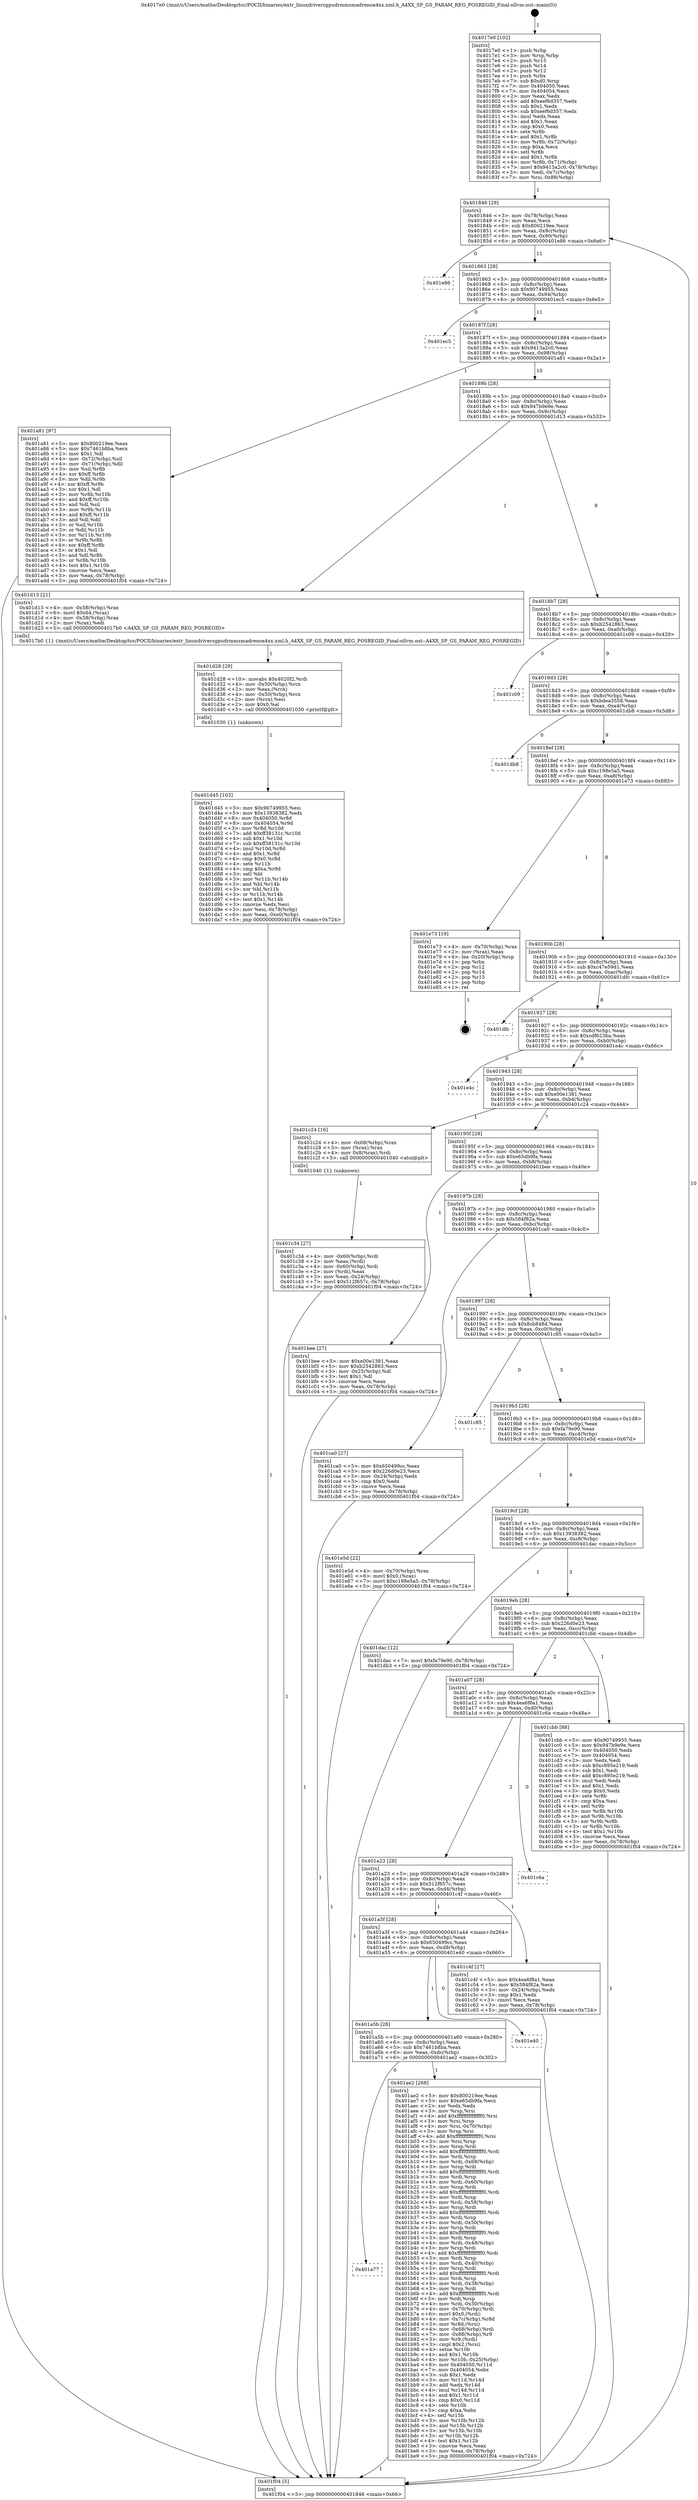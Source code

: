 digraph "0x4017e0" {
  label = "0x4017e0 (/mnt/c/Users/mathe/Desktop/tcc/POCII/binaries/extr_linuxdriversgpudrmmsmadrenoa4xx.xml.h_A4XX_SP_GS_PARAM_REG_POSREGID_Final-ollvm.out::main(0))"
  labelloc = "t"
  node[shape=record]

  Entry [label="",width=0.3,height=0.3,shape=circle,fillcolor=black,style=filled]
  "0x401846" [label="{
     0x401846 [29]\l
     | [instrs]\l
     &nbsp;&nbsp;0x401846 \<+3\>: mov -0x78(%rbp),%eax\l
     &nbsp;&nbsp;0x401849 \<+2\>: mov %eax,%ecx\l
     &nbsp;&nbsp;0x40184b \<+6\>: sub $0x800219ee,%ecx\l
     &nbsp;&nbsp;0x401851 \<+6\>: mov %eax,-0x8c(%rbp)\l
     &nbsp;&nbsp;0x401857 \<+6\>: mov %ecx,-0x90(%rbp)\l
     &nbsp;&nbsp;0x40185d \<+6\>: je 0000000000401e86 \<main+0x6a6\>\l
  }"]
  "0x401e86" [label="{
     0x401e86\l
  }", style=dashed]
  "0x401863" [label="{
     0x401863 [28]\l
     | [instrs]\l
     &nbsp;&nbsp;0x401863 \<+5\>: jmp 0000000000401868 \<main+0x88\>\l
     &nbsp;&nbsp;0x401868 \<+6\>: mov -0x8c(%rbp),%eax\l
     &nbsp;&nbsp;0x40186e \<+5\>: sub $0x90749955,%eax\l
     &nbsp;&nbsp;0x401873 \<+6\>: mov %eax,-0x94(%rbp)\l
     &nbsp;&nbsp;0x401879 \<+6\>: je 0000000000401ec5 \<main+0x6e5\>\l
  }"]
  Exit [label="",width=0.3,height=0.3,shape=circle,fillcolor=black,style=filled,peripheries=2]
  "0x401ec5" [label="{
     0x401ec5\l
  }", style=dashed]
  "0x40187f" [label="{
     0x40187f [28]\l
     | [instrs]\l
     &nbsp;&nbsp;0x40187f \<+5\>: jmp 0000000000401884 \<main+0xa4\>\l
     &nbsp;&nbsp;0x401884 \<+6\>: mov -0x8c(%rbp),%eax\l
     &nbsp;&nbsp;0x40188a \<+5\>: sub $0x9413a2c0,%eax\l
     &nbsp;&nbsp;0x40188f \<+6\>: mov %eax,-0x98(%rbp)\l
     &nbsp;&nbsp;0x401895 \<+6\>: je 0000000000401a81 \<main+0x2a1\>\l
  }"]
  "0x401d45" [label="{
     0x401d45 [103]\l
     | [instrs]\l
     &nbsp;&nbsp;0x401d45 \<+5\>: mov $0x90749955,%esi\l
     &nbsp;&nbsp;0x401d4a \<+5\>: mov $0x13938382,%edx\l
     &nbsp;&nbsp;0x401d4f \<+8\>: mov 0x404050,%r8d\l
     &nbsp;&nbsp;0x401d57 \<+8\>: mov 0x404054,%r9d\l
     &nbsp;&nbsp;0x401d5f \<+3\>: mov %r8d,%r10d\l
     &nbsp;&nbsp;0x401d62 \<+7\>: add $0xff38131c,%r10d\l
     &nbsp;&nbsp;0x401d69 \<+4\>: sub $0x1,%r10d\l
     &nbsp;&nbsp;0x401d6d \<+7\>: sub $0xff38131c,%r10d\l
     &nbsp;&nbsp;0x401d74 \<+4\>: imul %r10d,%r8d\l
     &nbsp;&nbsp;0x401d78 \<+4\>: and $0x1,%r8d\l
     &nbsp;&nbsp;0x401d7c \<+4\>: cmp $0x0,%r8d\l
     &nbsp;&nbsp;0x401d80 \<+4\>: sete %r11b\l
     &nbsp;&nbsp;0x401d84 \<+4\>: cmp $0xa,%r9d\l
     &nbsp;&nbsp;0x401d88 \<+3\>: setl %bl\l
     &nbsp;&nbsp;0x401d8b \<+3\>: mov %r11b,%r14b\l
     &nbsp;&nbsp;0x401d8e \<+3\>: and %bl,%r14b\l
     &nbsp;&nbsp;0x401d91 \<+3\>: xor %bl,%r11b\l
     &nbsp;&nbsp;0x401d94 \<+3\>: or %r11b,%r14b\l
     &nbsp;&nbsp;0x401d97 \<+4\>: test $0x1,%r14b\l
     &nbsp;&nbsp;0x401d9b \<+3\>: cmovne %edx,%esi\l
     &nbsp;&nbsp;0x401d9e \<+3\>: mov %esi,-0x78(%rbp)\l
     &nbsp;&nbsp;0x401da1 \<+6\>: mov %eax,-0xe0(%rbp)\l
     &nbsp;&nbsp;0x401da7 \<+5\>: jmp 0000000000401f04 \<main+0x724\>\l
  }"]
  "0x401a81" [label="{
     0x401a81 [97]\l
     | [instrs]\l
     &nbsp;&nbsp;0x401a81 \<+5\>: mov $0x800219ee,%eax\l
     &nbsp;&nbsp;0x401a86 \<+5\>: mov $0x7461b8ba,%ecx\l
     &nbsp;&nbsp;0x401a8b \<+2\>: mov $0x1,%dl\l
     &nbsp;&nbsp;0x401a8d \<+4\>: mov -0x72(%rbp),%sil\l
     &nbsp;&nbsp;0x401a91 \<+4\>: mov -0x71(%rbp),%dil\l
     &nbsp;&nbsp;0x401a95 \<+3\>: mov %sil,%r8b\l
     &nbsp;&nbsp;0x401a98 \<+4\>: xor $0xff,%r8b\l
     &nbsp;&nbsp;0x401a9c \<+3\>: mov %dil,%r9b\l
     &nbsp;&nbsp;0x401a9f \<+4\>: xor $0xff,%r9b\l
     &nbsp;&nbsp;0x401aa3 \<+3\>: xor $0x1,%dl\l
     &nbsp;&nbsp;0x401aa6 \<+3\>: mov %r8b,%r10b\l
     &nbsp;&nbsp;0x401aa9 \<+4\>: and $0xff,%r10b\l
     &nbsp;&nbsp;0x401aad \<+3\>: and %dl,%sil\l
     &nbsp;&nbsp;0x401ab0 \<+3\>: mov %r9b,%r11b\l
     &nbsp;&nbsp;0x401ab3 \<+4\>: and $0xff,%r11b\l
     &nbsp;&nbsp;0x401ab7 \<+3\>: and %dl,%dil\l
     &nbsp;&nbsp;0x401aba \<+3\>: or %sil,%r10b\l
     &nbsp;&nbsp;0x401abd \<+3\>: or %dil,%r11b\l
     &nbsp;&nbsp;0x401ac0 \<+3\>: xor %r11b,%r10b\l
     &nbsp;&nbsp;0x401ac3 \<+3\>: or %r9b,%r8b\l
     &nbsp;&nbsp;0x401ac6 \<+4\>: xor $0xff,%r8b\l
     &nbsp;&nbsp;0x401aca \<+3\>: or $0x1,%dl\l
     &nbsp;&nbsp;0x401acd \<+3\>: and %dl,%r8b\l
     &nbsp;&nbsp;0x401ad0 \<+3\>: or %r8b,%r10b\l
     &nbsp;&nbsp;0x401ad3 \<+4\>: test $0x1,%r10b\l
     &nbsp;&nbsp;0x401ad7 \<+3\>: cmovne %ecx,%eax\l
     &nbsp;&nbsp;0x401ada \<+3\>: mov %eax,-0x78(%rbp)\l
     &nbsp;&nbsp;0x401add \<+5\>: jmp 0000000000401f04 \<main+0x724\>\l
  }"]
  "0x40189b" [label="{
     0x40189b [28]\l
     | [instrs]\l
     &nbsp;&nbsp;0x40189b \<+5\>: jmp 00000000004018a0 \<main+0xc0\>\l
     &nbsp;&nbsp;0x4018a0 \<+6\>: mov -0x8c(%rbp),%eax\l
     &nbsp;&nbsp;0x4018a6 \<+5\>: sub $0x947b9e9e,%eax\l
     &nbsp;&nbsp;0x4018ab \<+6\>: mov %eax,-0x9c(%rbp)\l
     &nbsp;&nbsp;0x4018b1 \<+6\>: je 0000000000401d13 \<main+0x533\>\l
  }"]
  "0x401f04" [label="{
     0x401f04 [5]\l
     | [instrs]\l
     &nbsp;&nbsp;0x401f04 \<+5\>: jmp 0000000000401846 \<main+0x66\>\l
  }"]
  "0x4017e0" [label="{
     0x4017e0 [102]\l
     | [instrs]\l
     &nbsp;&nbsp;0x4017e0 \<+1\>: push %rbp\l
     &nbsp;&nbsp;0x4017e1 \<+3\>: mov %rsp,%rbp\l
     &nbsp;&nbsp;0x4017e4 \<+2\>: push %r15\l
     &nbsp;&nbsp;0x4017e6 \<+2\>: push %r14\l
     &nbsp;&nbsp;0x4017e8 \<+2\>: push %r12\l
     &nbsp;&nbsp;0x4017ea \<+1\>: push %rbx\l
     &nbsp;&nbsp;0x4017eb \<+7\>: sub $0xd0,%rsp\l
     &nbsp;&nbsp;0x4017f2 \<+7\>: mov 0x404050,%eax\l
     &nbsp;&nbsp;0x4017f9 \<+7\>: mov 0x404054,%ecx\l
     &nbsp;&nbsp;0x401800 \<+2\>: mov %eax,%edx\l
     &nbsp;&nbsp;0x401802 \<+6\>: add $0xeef6d357,%edx\l
     &nbsp;&nbsp;0x401808 \<+3\>: sub $0x1,%edx\l
     &nbsp;&nbsp;0x40180b \<+6\>: sub $0xeef6d357,%edx\l
     &nbsp;&nbsp;0x401811 \<+3\>: imul %edx,%eax\l
     &nbsp;&nbsp;0x401814 \<+3\>: and $0x1,%eax\l
     &nbsp;&nbsp;0x401817 \<+3\>: cmp $0x0,%eax\l
     &nbsp;&nbsp;0x40181a \<+4\>: sete %r8b\l
     &nbsp;&nbsp;0x40181e \<+4\>: and $0x1,%r8b\l
     &nbsp;&nbsp;0x401822 \<+4\>: mov %r8b,-0x72(%rbp)\l
     &nbsp;&nbsp;0x401826 \<+3\>: cmp $0xa,%ecx\l
     &nbsp;&nbsp;0x401829 \<+4\>: setl %r8b\l
     &nbsp;&nbsp;0x40182d \<+4\>: and $0x1,%r8b\l
     &nbsp;&nbsp;0x401831 \<+4\>: mov %r8b,-0x71(%rbp)\l
     &nbsp;&nbsp;0x401835 \<+7\>: movl $0x9413a2c0,-0x78(%rbp)\l
     &nbsp;&nbsp;0x40183c \<+3\>: mov %edi,-0x7c(%rbp)\l
     &nbsp;&nbsp;0x40183f \<+7\>: mov %rsi,-0x88(%rbp)\l
  }"]
  "0x401d28" [label="{
     0x401d28 [29]\l
     | [instrs]\l
     &nbsp;&nbsp;0x401d28 \<+10\>: movabs $0x4020f2,%rdi\l
     &nbsp;&nbsp;0x401d32 \<+4\>: mov -0x50(%rbp),%rcx\l
     &nbsp;&nbsp;0x401d36 \<+2\>: mov %eax,(%rcx)\l
     &nbsp;&nbsp;0x401d38 \<+4\>: mov -0x50(%rbp),%rcx\l
     &nbsp;&nbsp;0x401d3c \<+2\>: mov (%rcx),%esi\l
     &nbsp;&nbsp;0x401d3e \<+2\>: mov $0x0,%al\l
     &nbsp;&nbsp;0x401d40 \<+5\>: call 0000000000401030 \<printf@plt\>\l
     | [calls]\l
     &nbsp;&nbsp;0x401030 \{1\} (unknown)\l
  }"]
  "0x401d13" [label="{
     0x401d13 [21]\l
     | [instrs]\l
     &nbsp;&nbsp;0x401d13 \<+4\>: mov -0x58(%rbp),%rax\l
     &nbsp;&nbsp;0x401d17 \<+6\>: movl $0x64,(%rax)\l
     &nbsp;&nbsp;0x401d1d \<+4\>: mov -0x58(%rbp),%rax\l
     &nbsp;&nbsp;0x401d21 \<+2\>: mov (%rax),%edi\l
     &nbsp;&nbsp;0x401d23 \<+5\>: call 00000000004017b0 \<A4XX_SP_GS_PARAM_REG_POSREGID\>\l
     | [calls]\l
     &nbsp;&nbsp;0x4017b0 \{1\} (/mnt/c/Users/mathe/Desktop/tcc/POCII/binaries/extr_linuxdriversgpudrmmsmadrenoa4xx.xml.h_A4XX_SP_GS_PARAM_REG_POSREGID_Final-ollvm.out::A4XX_SP_GS_PARAM_REG_POSREGID)\l
  }"]
  "0x4018b7" [label="{
     0x4018b7 [28]\l
     | [instrs]\l
     &nbsp;&nbsp;0x4018b7 \<+5\>: jmp 00000000004018bc \<main+0xdc\>\l
     &nbsp;&nbsp;0x4018bc \<+6\>: mov -0x8c(%rbp),%eax\l
     &nbsp;&nbsp;0x4018c2 \<+5\>: sub $0xb2542863,%eax\l
     &nbsp;&nbsp;0x4018c7 \<+6\>: mov %eax,-0xa0(%rbp)\l
     &nbsp;&nbsp;0x4018cd \<+6\>: je 0000000000401c09 \<main+0x429\>\l
  }"]
  "0x401c34" [label="{
     0x401c34 [27]\l
     | [instrs]\l
     &nbsp;&nbsp;0x401c34 \<+4\>: mov -0x60(%rbp),%rdi\l
     &nbsp;&nbsp;0x401c38 \<+2\>: mov %eax,(%rdi)\l
     &nbsp;&nbsp;0x401c3a \<+4\>: mov -0x60(%rbp),%rdi\l
     &nbsp;&nbsp;0x401c3e \<+2\>: mov (%rdi),%eax\l
     &nbsp;&nbsp;0x401c40 \<+3\>: mov %eax,-0x24(%rbp)\l
     &nbsp;&nbsp;0x401c43 \<+7\>: movl $0x512f657c,-0x78(%rbp)\l
     &nbsp;&nbsp;0x401c4a \<+5\>: jmp 0000000000401f04 \<main+0x724\>\l
  }"]
  "0x401c09" [label="{
     0x401c09\l
  }", style=dashed]
  "0x4018d3" [label="{
     0x4018d3 [28]\l
     | [instrs]\l
     &nbsp;&nbsp;0x4018d3 \<+5\>: jmp 00000000004018d8 \<main+0xf8\>\l
     &nbsp;&nbsp;0x4018d8 \<+6\>: mov -0x8c(%rbp),%eax\l
     &nbsp;&nbsp;0x4018de \<+5\>: sub $0xbdea3558,%eax\l
     &nbsp;&nbsp;0x4018e3 \<+6\>: mov %eax,-0xa4(%rbp)\l
     &nbsp;&nbsp;0x4018e9 \<+6\>: je 0000000000401db8 \<main+0x5d8\>\l
  }"]
  "0x401a77" [label="{
     0x401a77\l
  }", style=dashed]
  "0x401db8" [label="{
     0x401db8\l
  }", style=dashed]
  "0x4018ef" [label="{
     0x4018ef [28]\l
     | [instrs]\l
     &nbsp;&nbsp;0x4018ef \<+5\>: jmp 00000000004018f4 \<main+0x114\>\l
     &nbsp;&nbsp;0x4018f4 \<+6\>: mov -0x8c(%rbp),%eax\l
     &nbsp;&nbsp;0x4018fa \<+5\>: sub $0xc198e5a5,%eax\l
     &nbsp;&nbsp;0x4018ff \<+6\>: mov %eax,-0xa8(%rbp)\l
     &nbsp;&nbsp;0x401905 \<+6\>: je 0000000000401e73 \<main+0x693\>\l
  }"]
  "0x401ae2" [label="{
     0x401ae2 [268]\l
     | [instrs]\l
     &nbsp;&nbsp;0x401ae2 \<+5\>: mov $0x800219ee,%eax\l
     &nbsp;&nbsp;0x401ae7 \<+5\>: mov $0xe65db9fa,%ecx\l
     &nbsp;&nbsp;0x401aec \<+2\>: xor %edx,%edx\l
     &nbsp;&nbsp;0x401aee \<+3\>: mov %rsp,%rsi\l
     &nbsp;&nbsp;0x401af1 \<+4\>: add $0xfffffffffffffff0,%rsi\l
     &nbsp;&nbsp;0x401af5 \<+3\>: mov %rsi,%rsp\l
     &nbsp;&nbsp;0x401af8 \<+4\>: mov %rsi,-0x70(%rbp)\l
     &nbsp;&nbsp;0x401afc \<+3\>: mov %rsp,%rsi\l
     &nbsp;&nbsp;0x401aff \<+4\>: add $0xfffffffffffffff0,%rsi\l
     &nbsp;&nbsp;0x401b03 \<+3\>: mov %rsi,%rsp\l
     &nbsp;&nbsp;0x401b06 \<+3\>: mov %rsp,%rdi\l
     &nbsp;&nbsp;0x401b09 \<+4\>: add $0xfffffffffffffff0,%rdi\l
     &nbsp;&nbsp;0x401b0d \<+3\>: mov %rdi,%rsp\l
     &nbsp;&nbsp;0x401b10 \<+4\>: mov %rdi,-0x68(%rbp)\l
     &nbsp;&nbsp;0x401b14 \<+3\>: mov %rsp,%rdi\l
     &nbsp;&nbsp;0x401b17 \<+4\>: add $0xfffffffffffffff0,%rdi\l
     &nbsp;&nbsp;0x401b1b \<+3\>: mov %rdi,%rsp\l
     &nbsp;&nbsp;0x401b1e \<+4\>: mov %rdi,-0x60(%rbp)\l
     &nbsp;&nbsp;0x401b22 \<+3\>: mov %rsp,%rdi\l
     &nbsp;&nbsp;0x401b25 \<+4\>: add $0xfffffffffffffff0,%rdi\l
     &nbsp;&nbsp;0x401b29 \<+3\>: mov %rdi,%rsp\l
     &nbsp;&nbsp;0x401b2c \<+4\>: mov %rdi,-0x58(%rbp)\l
     &nbsp;&nbsp;0x401b30 \<+3\>: mov %rsp,%rdi\l
     &nbsp;&nbsp;0x401b33 \<+4\>: add $0xfffffffffffffff0,%rdi\l
     &nbsp;&nbsp;0x401b37 \<+3\>: mov %rdi,%rsp\l
     &nbsp;&nbsp;0x401b3a \<+4\>: mov %rdi,-0x50(%rbp)\l
     &nbsp;&nbsp;0x401b3e \<+3\>: mov %rsp,%rdi\l
     &nbsp;&nbsp;0x401b41 \<+4\>: add $0xfffffffffffffff0,%rdi\l
     &nbsp;&nbsp;0x401b45 \<+3\>: mov %rdi,%rsp\l
     &nbsp;&nbsp;0x401b48 \<+4\>: mov %rdi,-0x48(%rbp)\l
     &nbsp;&nbsp;0x401b4c \<+3\>: mov %rsp,%rdi\l
     &nbsp;&nbsp;0x401b4f \<+4\>: add $0xfffffffffffffff0,%rdi\l
     &nbsp;&nbsp;0x401b53 \<+3\>: mov %rdi,%rsp\l
     &nbsp;&nbsp;0x401b56 \<+4\>: mov %rdi,-0x40(%rbp)\l
     &nbsp;&nbsp;0x401b5a \<+3\>: mov %rsp,%rdi\l
     &nbsp;&nbsp;0x401b5d \<+4\>: add $0xfffffffffffffff0,%rdi\l
     &nbsp;&nbsp;0x401b61 \<+3\>: mov %rdi,%rsp\l
     &nbsp;&nbsp;0x401b64 \<+4\>: mov %rdi,-0x38(%rbp)\l
     &nbsp;&nbsp;0x401b68 \<+3\>: mov %rsp,%rdi\l
     &nbsp;&nbsp;0x401b6b \<+4\>: add $0xfffffffffffffff0,%rdi\l
     &nbsp;&nbsp;0x401b6f \<+3\>: mov %rdi,%rsp\l
     &nbsp;&nbsp;0x401b72 \<+4\>: mov %rdi,-0x30(%rbp)\l
     &nbsp;&nbsp;0x401b76 \<+4\>: mov -0x70(%rbp),%rdi\l
     &nbsp;&nbsp;0x401b7a \<+6\>: movl $0x0,(%rdi)\l
     &nbsp;&nbsp;0x401b80 \<+4\>: mov -0x7c(%rbp),%r8d\l
     &nbsp;&nbsp;0x401b84 \<+3\>: mov %r8d,(%rsi)\l
     &nbsp;&nbsp;0x401b87 \<+4\>: mov -0x68(%rbp),%rdi\l
     &nbsp;&nbsp;0x401b8b \<+7\>: mov -0x88(%rbp),%r9\l
     &nbsp;&nbsp;0x401b92 \<+3\>: mov %r9,(%rdi)\l
     &nbsp;&nbsp;0x401b95 \<+3\>: cmpl $0x2,(%rsi)\l
     &nbsp;&nbsp;0x401b98 \<+4\>: setne %r10b\l
     &nbsp;&nbsp;0x401b9c \<+4\>: and $0x1,%r10b\l
     &nbsp;&nbsp;0x401ba0 \<+4\>: mov %r10b,-0x25(%rbp)\l
     &nbsp;&nbsp;0x401ba4 \<+8\>: mov 0x404050,%r11d\l
     &nbsp;&nbsp;0x401bac \<+7\>: mov 0x404054,%ebx\l
     &nbsp;&nbsp;0x401bb3 \<+3\>: sub $0x1,%edx\l
     &nbsp;&nbsp;0x401bb6 \<+3\>: mov %r11d,%r14d\l
     &nbsp;&nbsp;0x401bb9 \<+3\>: add %edx,%r14d\l
     &nbsp;&nbsp;0x401bbc \<+4\>: imul %r14d,%r11d\l
     &nbsp;&nbsp;0x401bc0 \<+4\>: and $0x1,%r11d\l
     &nbsp;&nbsp;0x401bc4 \<+4\>: cmp $0x0,%r11d\l
     &nbsp;&nbsp;0x401bc8 \<+4\>: sete %r10b\l
     &nbsp;&nbsp;0x401bcc \<+3\>: cmp $0xa,%ebx\l
     &nbsp;&nbsp;0x401bcf \<+4\>: setl %r15b\l
     &nbsp;&nbsp;0x401bd3 \<+3\>: mov %r10b,%r12b\l
     &nbsp;&nbsp;0x401bd6 \<+3\>: and %r15b,%r12b\l
     &nbsp;&nbsp;0x401bd9 \<+3\>: xor %r15b,%r10b\l
     &nbsp;&nbsp;0x401bdc \<+3\>: or %r10b,%r12b\l
     &nbsp;&nbsp;0x401bdf \<+4\>: test $0x1,%r12b\l
     &nbsp;&nbsp;0x401be3 \<+3\>: cmovne %ecx,%eax\l
     &nbsp;&nbsp;0x401be6 \<+3\>: mov %eax,-0x78(%rbp)\l
     &nbsp;&nbsp;0x401be9 \<+5\>: jmp 0000000000401f04 \<main+0x724\>\l
  }"]
  "0x401e73" [label="{
     0x401e73 [19]\l
     | [instrs]\l
     &nbsp;&nbsp;0x401e73 \<+4\>: mov -0x70(%rbp),%rax\l
     &nbsp;&nbsp;0x401e77 \<+2\>: mov (%rax),%eax\l
     &nbsp;&nbsp;0x401e79 \<+4\>: lea -0x20(%rbp),%rsp\l
     &nbsp;&nbsp;0x401e7d \<+1\>: pop %rbx\l
     &nbsp;&nbsp;0x401e7e \<+2\>: pop %r12\l
     &nbsp;&nbsp;0x401e80 \<+2\>: pop %r14\l
     &nbsp;&nbsp;0x401e82 \<+2\>: pop %r15\l
     &nbsp;&nbsp;0x401e84 \<+1\>: pop %rbp\l
     &nbsp;&nbsp;0x401e85 \<+1\>: ret\l
  }"]
  "0x40190b" [label="{
     0x40190b [28]\l
     | [instrs]\l
     &nbsp;&nbsp;0x40190b \<+5\>: jmp 0000000000401910 \<main+0x130\>\l
     &nbsp;&nbsp;0x401910 \<+6\>: mov -0x8c(%rbp),%eax\l
     &nbsp;&nbsp;0x401916 \<+5\>: sub $0xc47e59d1,%eax\l
     &nbsp;&nbsp;0x40191b \<+6\>: mov %eax,-0xac(%rbp)\l
     &nbsp;&nbsp;0x401921 \<+6\>: je 0000000000401dfc \<main+0x61c\>\l
  }"]
  "0x401a5b" [label="{
     0x401a5b [28]\l
     | [instrs]\l
     &nbsp;&nbsp;0x401a5b \<+5\>: jmp 0000000000401a60 \<main+0x280\>\l
     &nbsp;&nbsp;0x401a60 \<+6\>: mov -0x8c(%rbp),%eax\l
     &nbsp;&nbsp;0x401a66 \<+5\>: sub $0x7461b8ba,%eax\l
     &nbsp;&nbsp;0x401a6b \<+6\>: mov %eax,-0xdc(%rbp)\l
     &nbsp;&nbsp;0x401a71 \<+6\>: je 0000000000401ae2 \<main+0x302\>\l
  }"]
  "0x401dfc" [label="{
     0x401dfc\l
  }", style=dashed]
  "0x401927" [label="{
     0x401927 [28]\l
     | [instrs]\l
     &nbsp;&nbsp;0x401927 \<+5\>: jmp 000000000040192c \<main+0x14c\>\l
     &nbsp;&nbsp;0x40192c \<+6\>: mov -0x8c(%rbp),%eax\l
     &nbsp;&nbsp;0x401932 \<+5\>: sub $0xcdf623ba,%eax\l
     &nbsp;&nbsp;0x401937 \<+6\>: mov %eax,-0xb0(%rbp)\l
     &nbsp;&nbsp;0x40193d \<+6\>: je 0000000000401e4c \<main+0x66c\>\l
  }"]
  "0x401e40" [label="{
     0x401e40\l
  }", style=dashed]
  "0x401e4c" [label="{
     0x401e4c\l
  }", style=dashed]
  "0x401943" [label="{
     0x401943 [28]\l
     | [instrs]\l
     &nbsp;&nbsp;0x401943 \<+5\>: jmp 0000000000401948 \<main+0x168\>\l
     &nbsp;&nbsp;0x401948 \<+6\>: mov -0x8c(%rbp),%eax\l
     &nbsp;&nbsp;0x40194e \<+5\>: sub $0xe00e1381,%eax\l
     &nbsp;&nbsp;0x401953 \<+6\>: mov %eax,-0xb4(%rbp)\l
     &nbsp;&nbsp;0x401959 \<+6\>: je 0000000000401c24 \<main+0x444\>\l
  }"]
  "0x401a3f" [label="{
     0x401a3f [28]\l
     | [instrs]\l
     &nbsp;&nbsp;0x401a3f \<+5\>: jmp 0000000000401a44 \<main+0x264\>\l
     &nbsp;&nbsp;0x401a44 \<+6\>: mov -0x8c(%rbp),%eax\l
     &nbsp;&nbsp;0x401a4a \<+5\>: sub $0x650499cc,%eax\l
     &nbsp;&nbsp;0x401a4f \<+6\>: mov %eax,-0xd8(%rbp)\l
     &nbsp;&nbsp;0x401a55 \<+6\>: je 0000000000401e40 \<main+0x660\>\l
  }"]
  "0x401c24" [label="{
     0x401c24 [16]\l
     | [instrs]\l
     &nbsp;&nbsp;0x401c24 \<+4\>: mov -0x68(%rbp),%rax\l
     &nbsp;&nbsp;0x401c28 \<+3\>: mov (%rax),%rax\l
     &nbsp;&nbsp;0x401c2b \<+4\>: mov 0x8(%rax),%rdi\l
     &nbsp;&nbsp;0x401c2f \<+5\>: call 0000000000401040 \<atoi@plt\>\l
     | [calls]\l
     &nbsp;&nbsp;0x401040 \{1\} (unknown)\l
  }"]
  "0x40195f" [label="{
     0x40195f [28]\l
     | [instrs]\l
     &nbsp;&nbsp;0x40195f \<+5\>: jmp 0000000000401964 \<main+0x184\>\l
     &nbsp;&nbsp;0x401964 \<+6\>: mov -0x8c(%rbp),%eax\l
     &nbsp;&nbsp;0x40196a \<+5\>: sub $0xe65db9fa,%eax\l
     &nbsp;&nbsp;0x40196f \<+6\>: mov %eax,-0xb8(%rbp)\l
     &nbsp;&nbsp;0x401975 \<+6\>: je 0000000000401bee \<main+0x40e\>\l
  }"]
  "0x401c4f" [label="{
     0x401c4f [27]\l
     | [instrs]\l
     &nbsp;&nbsp;0x401c4f \<+5\>: mov $0x4ea6f8a1,%eax\l
     &nbsp;&nbsp;0x401c54 \<+5\>: mov $0x584f82a,%ecx\l
     &nbsp;&nbsp;0x401c59 \<+3\>: mov -0x24(%rbp),%edx\l
     &nbsp;&nbsp;0x401c5c \<+3\>: cmp $0x1,%edx\l
     &nbsp;&nbsp;0x401c5f \<+3\>: cmovl %ecx,%eax\l
     &nbsp;&nbsp;0x401c62 \<+3\>: mov %eax,-0x78(%rbp)\l
     &nbsp;&nbsp;0x401c65 \<+5\>: jmp 0000000000401f04 \<main+0x724\>\l
  }"]
  "0x401bee" [label="{
     0x401bee [27]\l
     | [instrs]\l
     &nbsp;&nbsp;0x401bee \<+5\>: mov $0xe00e1381,%eax\l
     &nbsp;&nbsp;0x401bf3 \<+5\>: mov $0xb2542863,%ecx\l
     &nbsp;&nbsp;0x401bf8 \<+3\>: mov -0x25(%rbp),%dl\l
     &nbsp;&nbsp;0x401bfb \<+3\>: test $0x1,%dl\l
     &nbsp;&nbsp;0x401bfe \<+3\>: cmovne %ecx,%eax\l
     &nbsp;&nbsp;0x401c01 \<+3\>: mov %eax,-0x78(%rbp)\l
     &nbsp;&nbsp;0x401c04 \<+5\>: jmp 0000000000401f04 \<main+0x724\>\l
  }"]
  "0x40197b" [label="{
     0x40197b [28]\l
     | [instrs]\l
     &nbsp;&nbsp;0x40197b \<+5\>: jmp 0000000000401980 \<main+0x1a0\>\l
     &nbsp;&nbsp;0x401980 \<+6\>: mov -0x8c(%rbp),%eax\l
     &nbsp;&nbsp;0x401986 \<+5\>: sub $0x584f82a,%eax\l
     &nbsp;&nbsp;0x40198b \<+6\>: mov %eax,-0xbc(%rbp)\l
     &nbsp;&nbsp;0x401991 \<+6\>: je 0000000000401ca0 \<main+0x4c0\>\l
  }"]
  "0x401a23" [label="{
     0x401a23 [28]\l
     | [instrs]\l
     &nbsp;&nbsp;0x401a23 \<+5\>: jmp 0000000000401a28 \<main+0x248\>\l
     &nbsp;&nbsp;0x401a28 \<+6\>: mov -0x8c(%rbp),%eax\l
     &nbsp;&nbsp;0x401a2e \<+5\>: sub $0x512f657c,%eax\l
     &nbsp;&nbsp;0x401a33 \<+6\>: mov %eax,-0xd4(%rbp)\l
     &nbsp;&nbsp;0x401a39 \<+6\>: je 0000000000401c4f \<main+0x46f\>\l
  }"]
  "0x401ca0" [label="{
     0x401ca0 [27]\l
     | [instrs]\l
     &nbsp;&nbsp;0x401ca0 \<+5\>: mov $0x650499cc,%eax\l
     &nbsp;&nbsp;0x401ca5 \<+5\>: mov $0x226d0e23,%ecx\l
     &nbsp;&nbsp;0x401caa \<+3\>: mov -0x24(%rbp),%edx\l
     &nbsp;&nbsp;0x401cad \<+3\>: cmp $0x0,%edx\l
     &nbsp;&nbsp;0x401cb0 \<+3\>: cmove %ecx,%eax\l
     &nbsp;&nbsp;0x401cb3 \<+3\>: mov %eax,-0x78(%rbp)\l
     &nbsp;&nbsp;0x401cb6 \<+5\>: jmp 0000000000401f04 \<main+0x724\>\l
  }"]
  "0x401997" [label="{
     0x401997 [28]\l
     | [instrs]\l
     &nbsp;&nbsp;0x401997 \<+5\>: jmp 000000000040199c \<main+0x1bc\>\l
     &nbsp;&nbsp;0x40199c \<+6\>: mov -0x8c(%rbp),%eax\l
     &nbsp;&nbsp;0x4019a2 \<+5\>: sub $0x8cb848d,%eax\l
     &nbsp;&nbsp;0x4019a7 \<+6\>: mov %eax,-0xc0(%rbp)\l
     &nbsp;&nbsp;0x4019ad \<+6\>: je 0000000000401c85 \<main+0x4a5\>\l
  }"]
  "0x401c6a" [label="{
     0x401c6a\l
  }", style=dashed]
  "0x401c85" [label="{
     0x401c85\l
  }", style=dashed]
  "0x4019b3" [label="{
     0x4019b3 [28]\l
     | [instrs]\l
     &nbsp;&nbsp;0x4019b3 \<+5\>: jmp 00000000004019b8 \<main+0x1d8\>\l
     &nbsp;&nbsp;0x4019b8 \<+6\>: mov -0x8c(%rbp),%eax\l
     &nbsp;&nbsp;0x4019be \<+5\>: sub $0xfa79e90,%eax\l
     &nbsp;&nbsp;0x4019c3 \<+6\>: mov %eax,-0xc4(%rbp)\l
     &nbsp;&nbsp;0x4019c9 \<+6\>: je 0000000000401e5d \<main+0x67d\>\l
  }"]
  "0x401a07" [label="{
     0x401a07 [28]\l
     | [instrs]\l
     &nbsp;&nbsp;0x401a07 \<+5\>: jmp 0000000000401a0c \<main+0x22c\>\l
     &nbsp;&nbsp;0x401a0c \<+6\>: mov -0x8c(%rbp),%eax\l
     &nbsp;&nbsp;0x401a12 \<+5\>: sub $0x4ea6f8a1,%eax\l
     &nbsp;&nbsp;0x401a17 \<+6\>: mov %eax,-0xd0(%rbp)\l
     &nbsp;&nbsp;0x401a1d \<+6\>: je 0000000000401c6a \<main+0x48a\>\l
  }"]
  "0x401e5d" [label="{
     0x401e5d [22]\l
     | [instrs]\l
     &nbsp;&nbsp;0x401e5d \<+4\>: mov -0x70(%rbp),%rax\l
     &nbsp;&nbsp;0x401e61 \<+6\>: movl $0x0,(%rax)\l
     &nbsp;&nbsp;0x401e67 \<+7\>: movl $0xc198e5a5,-0x78(%rbp)\l
     &nbsp;&nbsp;0x401e6e \<+5\>: jmp 0000000000401f04 \<main+0x724\>\l
  }"]
  "0x4019cf" [label="{
     0x4019cf [28]\l
     | [instrs]\l
     &nbsp;&nbsp;0x4019cf \<+5\>: jmp 00000000004019d4 \<main+0x1f4\>\l
     &nbsp;&nbsp;0x4019d4 \<+6\>: mov -0x8c(%rbp),%eax\l
     &nbsp;&nbsp;0x4019da \<+5\>: sub $0x13938382,%eax\l
     &nbsp;&nbsp;0x4019df \<+6\>: mov %eax,-0xc8(%rbp)\l
     &nbsp;&nbsp;0x4019e5 \<+6\>: je 0000000000401dac \<main+0x5cc\>\l
  }"]
  "0x401cbb" [label="{
     0x401cbb [88]\l
     | [instrs]\l
     &nbsp;&nbsp;0x401cbb \<+5\>: mov $0x90749955,%eax\l
     &nbsp;&nbsp;0x401cc0 \<+5\>: mov $0x947b9e9e,%ecx\l
     &nbsp;&nbsp;0x401cc5 \<+7\>: mov 0x404050,%edx\l
     &nbsp;&nbsp;0x401ccc \<+7\>: mov 0x404054,%esi\l
     &nbsp;&nbsp;0x401cd3 \<+2\>: mov %edx,%edi\l
     &nbsp;&nbsp;0x401cd5 \<+6\>: sub $0xc895e219,%edi\l
     &nbsp;&nbsp;0x401cdb \<+3\>: sub $0x1,%edi\l
     &nbsp;&nbsp;0x401cde \<+6\>: add $0xc895e219,%edi\l
     &nbsp;&nbsp;0x401ce4 \<+3\>: imul %edi,%edx\l
     &nbsp;&nbsp;0x401ce7 \<+3\>: and $0x1,%edx\l
     &nbsp;&nbsp;0x401cea \<+3\>: cmp $0x0,%edx\l
     &nbsp;&nbsp;0x401ced \<+4\>: sete %r8b\l
     &nbsp;&nbsp;0x401cf1 \<+3\>: cmp $0xa,%esi\l
     &nbsp;&nbsp;0x401cf4 \<+4\>: setl %r9b\l
     &nbsp;&nbsp;0x401cf8 \<+3\>: mov %r8b,%r10b\l
     &nbsp;&nbsp;0x401cfb \<+3\>: and %r9b,%r10b\l
     &nbsp;&nbsp;0x401cfe \<+3\>: xor %r9b,%r8b\l
     &nbsp;&nbsp;0x401d01 \<+3\>: or %r8b,%r10b\l
     &nbsp;&nbsp;0x401d04 \<+4\>: test $0x1,%r10b\l
     &nbsp;&nbsp;0x401d08 \<+3\>: cmovne %ecx,%eax\l
     &nbsp;&nbsp;0x401d0b \<+3\>: mov %eax,-0x78(%rbp)\l
     &nbsp;&nbsp;0x401d0e \<+5\>: jmp 0000000000401f04 \<main+0x724\>\l
  }"]
  "0x401dac" [label="{
     0x401dac [12]\l
     | [instrs]\l
     &nbsp;&nbsp;0x401dac \<+7\>: movl $0xfa79e90,-0x78(%rbp)\l
     &nbsp;&nbsp;0x401db3 \<+5\>: jmp 0000000000401f04 \<main+0x724\>\l
  }"]
  "0x4019eb" [label="{
     0x4019eb [28]\l
     | [instrs]\l
     &nbsp;&nbsp;0x4019eb \<+5\>: jmp 00000000004019f0 \<main+0x210\>\l
     &nbsp;&nbsp;0x4019f0 \<+6\>: mov -0x8c(%rbp),%eax\l
     &nbsp;&nbsp;0x4019f6 \<+5\>: sub $0x226d0e23,%eax\l
     &nbsp;&nbsp;0x4019fb \<+6\>: mov %eax,-0xcc(%rbp)\l
     &nbsp;&nbsp;0x401a01 \<+6\>: je 0000000000401cbb \<main+0x4db\>\l
  }"]
  Entry -> "0x4017e0" [label=" 1"]
  "0x401846" -> "0x401e86" [label=" 0"]
  "0x401846" -> "0x401863" [label=" 11"]
  "0x401e73" -> Exit [label=" 1"]
  "0x401863" -> "0x401ec5" [label=" 0"]
  "0x401863" -> "0x40187f" [label=" 11"]
  "0x401e5d" -> "0x401f04" [label=" 1"]
  "0x40187f" -> "0x401a81" [label=" 1"]
  "0x40187f" -> "0x40189b" [label=" 10"]
  "0x401a81" -> "0x401f04" [label=" 1"]
  "0x4017e0" -> "0x401846" [label=" 1"]
  "0x401f04" -> "0x401846" [label=" 10"]
  "0x401dac" -> "0x401f04" [label=" 1"]
  "0x40189b" -> "0x401d13" [label=" 1"]
  "0x40189b" -> "0x4018b7" [label=" 9"]
  "0x401d45" -> "0x401f04" [label=" 1"]
  "0x4018b7" -> "0x401c09" [label=" 0"]
  "0x4018b7" -> "0x4018d3" [label=" 9"]
  "0x401d28" -> "0x401d45" [label=" 1"]
  "0x4018d3" -> "0x401db8" [label=" 0"]
  "0x4018d3" -> "0x4018ef" [label=" 9"]
  "0x401cbb" -> "0x401f04" [label=" 1"]
  "0x4018ef" -> "0x401e73" [label=" 1"]
  "0x4018ef" -> "0x40190b" [label=" 8"]
  "0x401ca0" -> "0x401f04" [label=" 1"]
  "0x40190b" -> "0x401dfc" [label=" 0"]
  "0x40190b" -> "0x401927" [label=" 8"]
  "0x401c34" -> "0x401f04" [label=" 1"]
  "0x401927" -> "0x401e4c" [label=" 0"]
  "0x401927" -> "0x401943" [label=" 8"]
  "0x401c24" -> "0x401c34" [label=" 1"]
  "0x401943" -> "0x401c24" [label=" 1"]
  "0x401943" -> "0x40195f" [label=" 7"]
  "0x401ae2" -> "0x401f04" [label=" 1"]
  "0x40195f" -> "0x401bee" [label=" 1"]
  "0x40195f" -> "0x40197b" [label=" 6"]
  "0x401d13" -> "0x401d28" [label=" 1"]
  "0x40197b" -> "0x401ca0" [label=" 1"]
  "0x40197b" -> "0x401997" [label=" 5"]
  "0x401a5b" -> "0x401ae2" [label=" 1"]
  "0x401997" -> "0x401c85" [label=" 0"]
  "0x401997" -> "0x4019b3" [label=" 5"]
  "0x401c4f" -> "0x401f04" [label=" 1"]
  "0x4019b3" -> "0x401e5d" [label=" 1"]
  "0x4019b3" -> "0x4019cf" [label=" 4"]
  "0x401a3f" -> "0x401e40" [label=" 0"]
  "0x4019cf" -> "0x401dac" [label=" 1"]
  "0x4019cf" -> "0x4019eb" [label=" 3"]
  "0x401bee" -> "0x401f04" [label=" 1"]
  "0x4019eb" -> "0x401cbb" [label=" 1"]
  "0x4019eb" -> "0x401a07" [label=" 2"]
  "0x401a3f" -> "0x401a5b" [label=" 1"]
  "0x401a07" -> "0x401c6a" [label=" 0"]
  "0x401a07" -> "0x401a23" [label=" 2"]
  "0x401a5b" -> "0x401a77" [label=" 0"]
  "0x401a23" -> "0x401c4f" [label=" 1"]
  "0x401a23" -> "0x401a3f" [label=" 1"]
}
